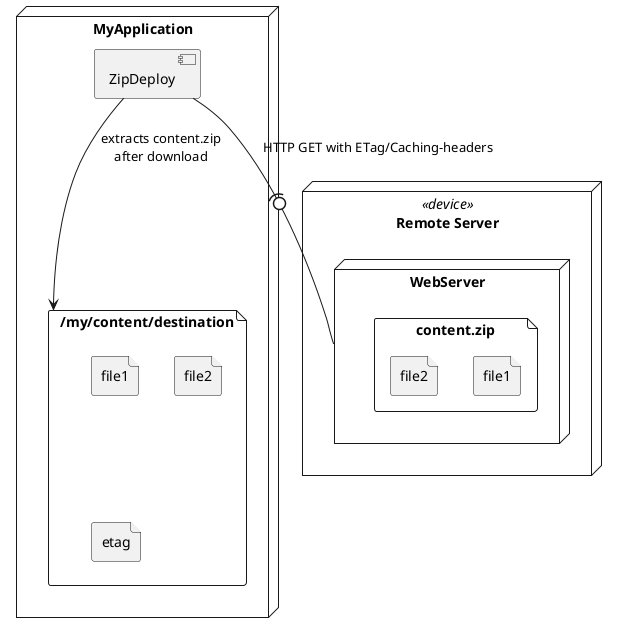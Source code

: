 @startuml deployment-example

node "Remote Server" <<device>> {
    node "WebServer" as web_server {
        file "content.zip" as content_zip {
            file "file1" as f1_remote
            file "file2" as f2_remote
        }
    }
}


node "MyApplication"  {
    component "ZipDeploy" as zipdeploy
    file "/my/content/destination" as destination_path {
        file "file1" as f1_local
        file "file2" as f2_local
        file "etag" as etag_local
    }
}


zipdeploy -(0- web_server : HTTP GET with ETag/Caching-headers
zipdeploy --> destination_path : extracts content.zip\nafter download

@enduml